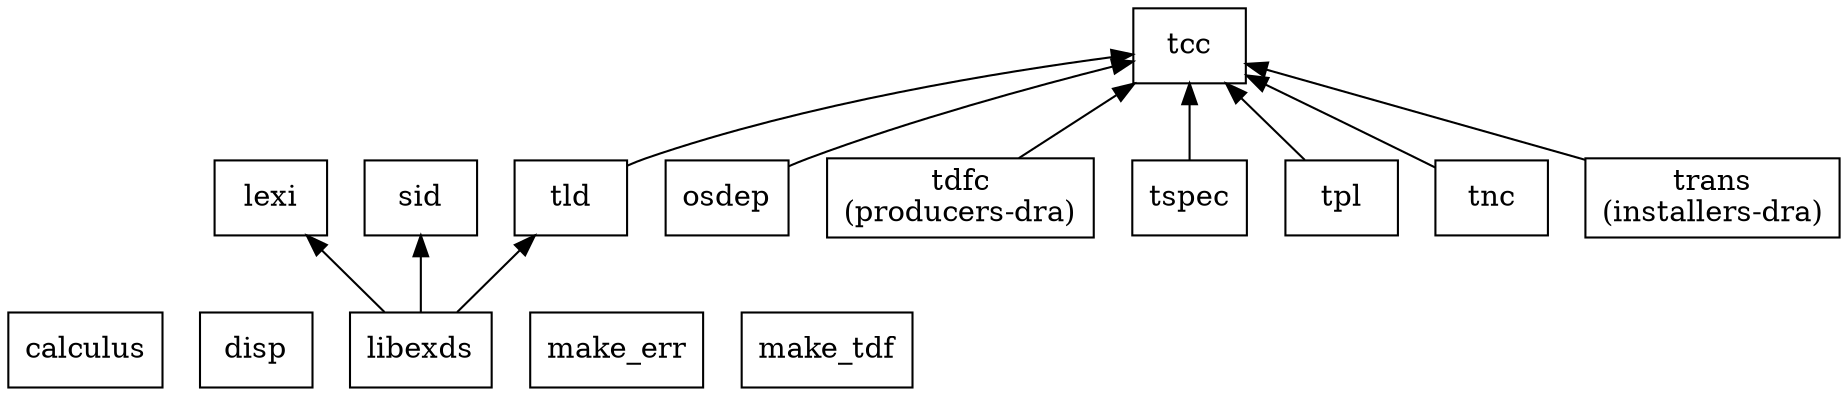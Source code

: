 /* $Id$ */

/*
 * Dependencies for building.
 * TODO: consider showing build dependencies on the same graph, in a different colour.
 */
digraph G {
	node [ shape = box ];
	rankdir = BT;

	calculus;
	disp;
	libexds -> lexi;
	libexds;
	make_err;
	make_tdf;
	osdep;
	producers_dra;
	libexds -> sid;
	osdep -> tcc;
	tspec -> tcc;
	tpl -> tcc;
	tnc -> tcc;
	tld -> tcc;
	producers_dra -> tcc;
	installers_dra -> tcc;
	libexds -> tld;
	tnc;
	tpl;
	tspec;

	producers_dra  [ label = "tdfc\n(producers-dra)"     ];
	installers_dra [ label = "trans\n(installers-dra)"   ];
}

